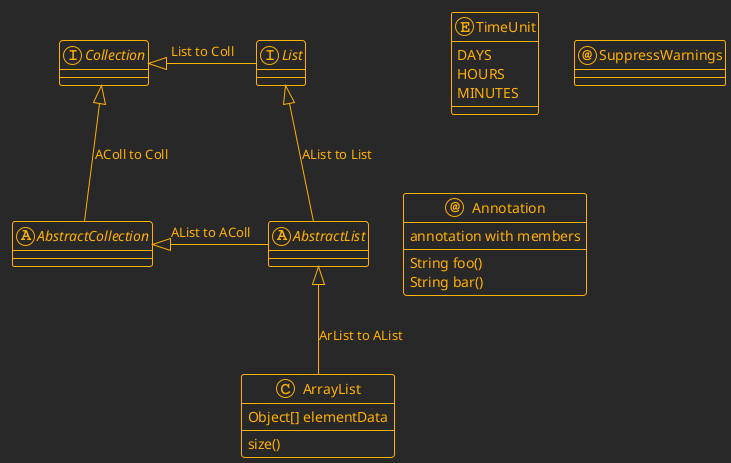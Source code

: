 ' Do not edit
' Theme Gallery
' autogenerated by script
'
@startuml
!theme crt-amber
abstract class AbstractList
abstract AbstractCollection
interface List
interface Collection

List <|-- AbstractList : AList to List
Collection <|-- AbstractCollection : AColl to Coll

Collection <|- List : List to Coll
AbstractCollection <|- AbstractList : AList to AColl
AbstractList <|-- ArrayList : ArList to AList

class ArrayList {
  Object[] elementData
  size()
}

enum TimeUnit {
  DAYS
  HOURS
  MINUTES
}

annotation SuppressWarnings

annotation Annotation {
  annotation with members
  String foo()
  String bar()
}
@enduml
